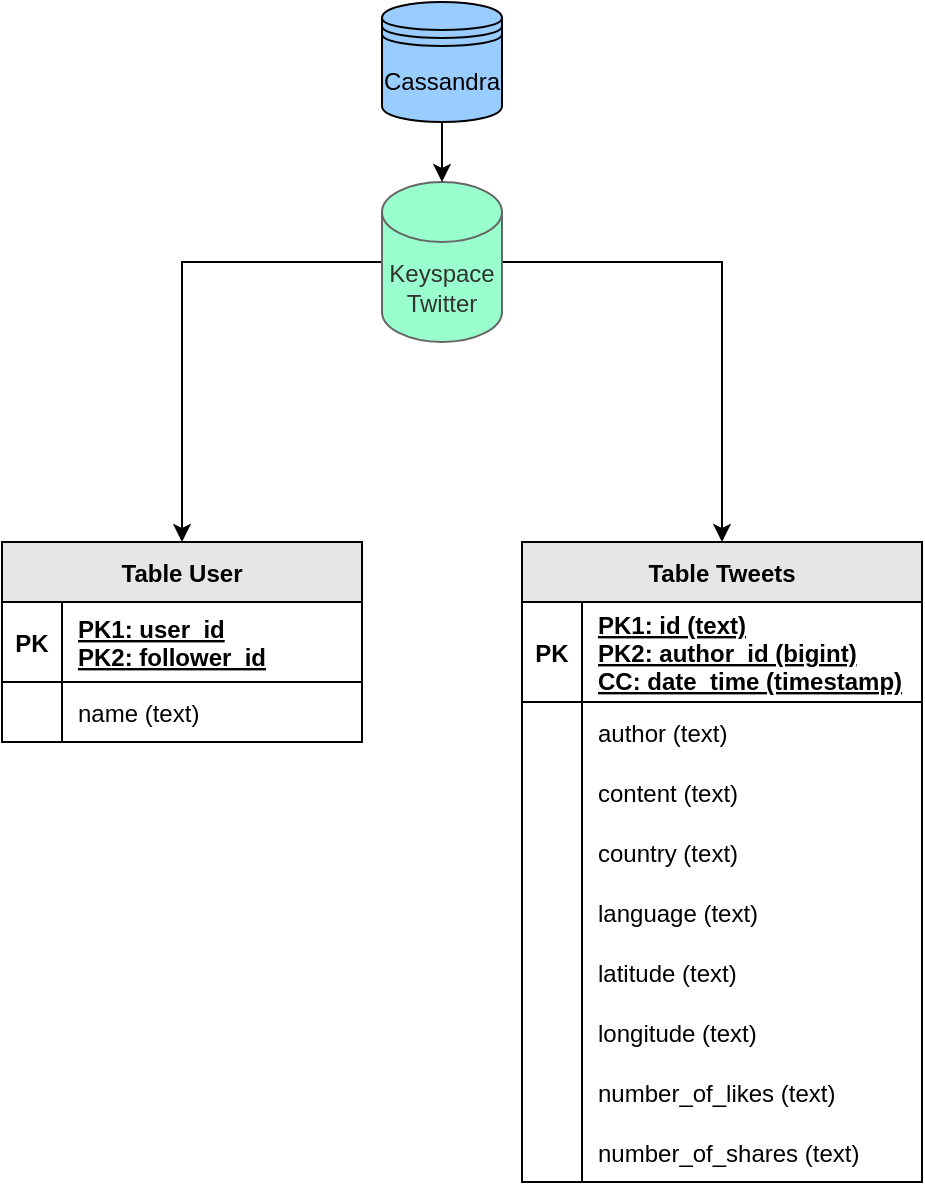 <mxfile>
    <diagram id="uG7ZeOkbDZNB9EsdIDeJ" name="Page-1">
        <mxGraphModel dx="1491" dy="976" grid="1" gridSize="10" guides="1" tooltips="1" connect="1" arrows="1" fold="1" page="1" pageScale="1" pageWidth="827" pageHeight="1169" math="0" shadow="0">
            <root>
                <mxCell id="0"/>
                <mxCell id="1" parent="0"/>
                <mxCell id="abGuBMjlv66z2_i_Jx2E-28" style="edgeStyle=orthogonalEdgeStyle;rounded=0;orthogonalLoop=1;jettySize=auto;html=1;exitX=0;exitY=0.5;exitDx=0;exitDy=0;exitPerimeter=0;" parent="1" source="abGuBMjlv66z2_i_Jx2E-1" target="abGuBMjlv66z2_i_Jx2E-2" edge="1">
                    <mxGeometry relative="1" as="geometry"/>
                </mxCell>
                <mxCell id="abGuBMjlv66z2_i_Jx2E-29" style="edgeStyle=orthogonalEdgeStyle;rounded=0;orthogonalLoop=1;jettySize=auto;html=1;exitX=1;exitY=0.5;exitDx=0;exitDy=0;exitPerimeter=0;entryX=0.5;entryY=0;entryDx=0;entryDy=0;" parent="1" source="abGuBMjlv66z2_i_Jx2E-1" target="abGuBMjlv66z2_i_Jx2E-15" edge="1">
                    <mxGeometry relative="1" as="geometry"/>
                </mxCell>
                <mxCell id="abGuBMjlv66z2_i_Jx2E-1" value="Keyspace&lt;br&gt;Twitter" style="shape=cylinder3;whiteSpace=wrap;html=1;boundedLbl=1;backgroundOutline=1;size=15;fillColor=#99FFCC;fontColor=#333333;strokeColor=#666666;" parent="1" vertex="1">
                    <mxGeometry x="370" y="100" width="60" height="80" as="geometry"/>
                </mxCell>
                <mxCell id="abGuBMjlv66z2_i_Jx2E-2" value="Table User" style="shape=table;startSize=30;container=1;collapsible=1;childLayout=tableLayout;fixedRows=1;rowLines=0;fontStyle=1;align=center;resizeLast=1;fillColor=#E6E6E6;" parent="1" vertex="1">
                    <mxGeometry x="180" y="280" width="180" height="100" as="geometry"/>
                </mxCell>
                <mxCell id="abGuBMjlv66z2_i_Jx2E-3" value="" style="shape=tableRow;horizontal=0;startSize=0;swimlaneHead=0;swimlaneBody=0;fillColor=none;collapsible=0;dropTarget=0;points=[[0,0.5],[1,0.5]];portConstraint=eastwest;top=0;left=0;right=0;bottom=1;" parent="abGuBMjlv66z2_i_Jx2E-2" vertex="1">
                    <mxGeometry y="30" width="180" height="40" as="geometry"/>
                </mxCell>
                <mxCell id="abGuBMjlv66z2_i_Jx2E-4" value="PK" style="shape=partialRectangle;connectable=0;fillColor=none;top=0;left=0;bottom=0;right=0;fontStyle=1;overflow=hidden;" parent="abGuBMjlv66z2_i_Jx2E-3" vertex="1">
                    <mxGeometry width="30" height="40" as="geometry">
                        <mxRectangle width="30" height="40" as="alternateBounds"/>
                    </mxGeometry>
                </mxCell>
                <mxCell id="abGuBMjlv66z2_i_Jx2E-5" value="PK1: user_id&#10;PK2: follower_id" style="shape=partialRectangle;connectable=0;fillColor=none;top=0;left=0;bottom=0;right=0;align=left;spacingLeft=6;fontStyle=5;overflow=hidden;" parent="abGuBMjlv66z2_i_Jx2E-3" vertex="1">
                    <mxGeometry x="30" width="150" height="40" as="geometry">
                        <mxRectangle width="150" height="40" as="alternateBounds"/>
                    </mxGeometry>
                </mxCell>
                <mxCell id="abGuBMjlv66z2_i_Jx2E-6" value="" style="shape=tableRow;horizontal=0;startSize=0;swimlaneHead=0;swimlaneBody=0;fillColor=none;collapsible=0;dropTarget=0;points=[[0,0.5],[1,0.5]];portConstraint=eastwest;top=0;left=0;right=0;bottom=0;" parent="abGuBMjlv66z2_i_Jx2E-2" vertex="1">
                    <mxGeometry y="70" width="180" height="30" as="geometry"/>
                </mxCell>
                <mxCell id="abGuBMjlv66z2_i_Jx2E-7" value="" style="shape=partialRectangle;connectable=0;fillColor=none;top=0;left=0;bottom=0;right=0;editable=1;overflow=hidden;" parent="abGuBMjlv66z2_i_Jx2E-6" vertex="1">
                    <mxGeometry width="30" height="30" as="geometry">
                        <mxRectangle width="30" height="30" as="alternateBounds"/>
                    </mxGeometry>
                </mxCell>
                <mxCell id="abGuBMjlv66z2_i_Jx2E-8" value="name (text)" style="shape=partialRectangle;connectable=0;fillColor=none;top=0;left=0;bottom=0;right=0;align=left;spacingLeft=6;overflow=hidden;" parent="abGuBMjlv66z2_i_Jx2E-6" vertex="1">
                    <mxGeometry x="30" width="150" height="30" as="geometry">
                        <mxRectangle width="150" height="30" as="alternateBounds"/>
                    </mxGeometry>
                </mxCell>
                <mxCell id="abGuBMjlv66z2_i_Jx2E-15" value="Table Tweets" style="shape=table;startSize=30;container=1;collapsible=1;childLayout=tableLayout;fixedRows=1;rowLines=0;fontStyle=1;align=center;resizeLast=1;fillColor=#E6E6E6;arcSize=15;resizeHeight=1;autosize=1;rounded=0;" parent="1" vertex="1">
                    <mxGeometry x="440" y="280" width="200" height="320" as="geometry"/>
                </mxCell>
                <mxCell id="abGuBMjlv66z2_i_Jx2E-16" value="" style="shape=tableRow;horizontal=0;startSize=0;swimlaneHead=0;swimlaneBody=0;fillColor=none;collapsible=0;dropTarget=0;points=[[0,0.5],[1,0.5]];portConstraint=eastwest;top=0;left=0;right=0;bottom=1;" parent="abGuBMjlv66z2_i_Jx2E-15" vertex="1">
                    <mxGeometry y="30" width="200" height="50" as="geometry"/>
                </mxCell>
                <mxCell id="abGuBMjlv66z2_i_Jx2E-17" value="PK" style="shape=partialRectangle;connectable=0;fillColor=none;top=0;left=0;bottom=0;right=0;fontStyle=1;overflow=hidden;" parent="abGuBMjlv66z2_i_Jx2E-16" vertex="1">
                    <mxGeometry width="30" height="50" as="geometry">
                        <mxRectangle width="30" height="50" as="alternateBounds"/>
                    </mxGeometry>
                </mxCell>
                <mxCell id="abGuBMjlv66z2_i_Jx2E-18" value="PK1: id (text)&#10;PK2: author_id (bigint)&#10;CC: date_time (timestamp)" style="shape=partialRectangle;connectable=0;fillColor=none;top=0;left=0;bottom=0;right=0;align=left;spacingLeft=6;fontStyle=5;overflow=hidden;" parent="abGuBMjlv66z2_i_Jx2E-16" vertex="1">
                    <mxGeometry x="30" width="170" height="50" as="geometry">
                        <mxRectangle width="170" height="50" as="alternateBounds"/>
                    </mxGeometry>
                </mxCell>
                <mxCell id="abGuBMjlv66z2_i_Jx2E-19" value="" style="shape=tableRow;horizontal=0;startSize=0;swimlaneHead=0;swimlaneBody=0;fillColor=none;collapsible=0;dropTarget=0;points=[[0,0.5],[1,0.5]];portConstraint=eastwest;top=0;left=0;right=0;bottom=0;" parent="abGuBMjlv66z2_i_Jx2E-15" vertex="1">
                    <mxGeometry y="80" width="200" height="30" as="geometry"/>
                </mxCell>
                <mxCell id="abGuBMjlv66z2_i_Jx2E-20" value="" style="shape=partialRectangle;connectable=0;fillColor=none;top=0;left=0;bottom=0;right=0;editable=1;overflow=hidden;" parent="abGuBMjlv66z2_i_Jx2E-19" vertex="1">
                    <mxGeometry width="30" height="30" as="geometry">
                        <mxRectangle width="30" height="30" as="alternateBounds"/>
                    </mxGeometry>
                </mxCell>
                <mxCell id="abGuBMjlv66z2_i_Jx2E-21" value="author (text)" style="shape=partialRectangle;connectable=0;fillColor=none;top=0;left=0;bottom=0;right=0;align=left;spacingLeft=6;overflow=hidden;" parent="abGuBMjlv66z2_i_Jx2E-19" vertex="1">
                    <mxGeometry x="30" width="170" height="30" as="geometry">
                        <mxRectangle width="170" height="30" as="alternateBounds"/>
                    </mxGeometry>
                </mxCell>
                <mxCell id="abGuBMjlv66z2_i_Jx2E-22" value="" style="shape=tableRow;horizontal=0;startSize=0;swimlaneHead=0;swimlaneBody=0;fillColor=none;collapsible=0;dropTarget=0;points=[[0,0.5],[1,0.5]];portConstraint=eastwest;top=0;left=0;right=0;bottom=0;" parent="abGuBMjlv66z2_i_Jx2E-15" vertex="1">
                    <mxGeometry y="110" width="200" height="30" as="geometry"/>
                </mxCell>
                <mxCell id="abGuBMjlv66z2_i_Jx2E-23" value="" style="shape=partialRectangle;connectable=0;fillColor=none;top=0;left=0;bottom=0;right=0;editable=1;overflow=hidden;" parent="abGuBMjlv66z2_i_Jx2E-22" vertex="1">
                    <mxGeometry width="30" height="30" as="geometry">
                        <mxRectangle width="30" height="30" as="alternateBounds"/>
                    </mxGeometry>
                </mxCell>
                <mxCell id="abGuBMjlv66z2_i_Jx2E-24" value="content (text)" style="shape=partialRectangle;connectable=0;fillColor=none;top=0;left=0;bottom=0;right=0;align=left;spacingLeft=6;overflow=hidden;" parent="abGuBMjlv66z2_i_Jx2E-22" vertex="1">
                    <mxGeometry x="30" width="170" height="30" as="geometry">
                        <mxRectangle width="170" height="30" as="alternateBounds"/>
                    </mxGeometry>
                </mxCell>
                <mxCell id="abGuBMjlv66z2_i_Jx2E-25" value="" style="shape=tableRow;horizontal=0;startSize=0;swimlaneHead=0;swimlaneBody=0;fillColor=none;collapsible=0;dropTarget=0;points=[[0,0.5],[1,0.5]];portConstraint=eastwest;top=0;left=0;right=0;bottom=0;" parent="abGuBMjlv66z2_i_Jx2E-15" vertex="1">
                    <mxGeometry y="140" width="200" height="30" as="geometry"/>
                </mxCell>
                <mxCell id="abGuBMjlv66z2_i_Jx2E-26" value="" style="shape=partialRectangle;connectable=0;fillColor=none;top=0;left=0;bottom=0;right=0;editable=1;overflow=hidden;" parent="abGuBMjlv66z2_i_Jx2E-25" vertex="1">
                    <mxGeometry width="30" height="30" as="geometry">
                        <mxRectangle width="30" height="30" as="alternateBounds"/>
                    </mxGeometry>
                </mxCell>
                <mxCell id="abGuBMjlv66z2_i_Jx2E-27" value="country (text)" style="shape=partialRectangle;connectable=0;fillColor=none;top=0;left=0;bottom=0;right=0;align=left;spacingLeft=6;overflow=hidden;" parent="abGuBMjlv66z2_i_Jx2E-25" vertex="1">
                    <mxGeometry x="30" width="170" height="30" as="geometry">
                        <mxRectangle width="170" height="30" as="alternateBounds"/>
                    </mxGeometry>
                </mxCell>
                <mxCell id="c8yyJQMXLY9WBPUV-zue-21" value="" style="shape=tableRow;horizontal=0;startSize=0;swimlaneHead=0;swimlaneBody=0;fillColor=none;collapsible=0;dropTarget=0;points=[[0,0.5],[1,0.5]];portConstraint=eastwest;top=0;left=0;right=0;bottom=0;" vertex="1" parent="abGuBMjlv66z2_i_Jx2E-15">
                    <mxGeometry y="170" width="200" height="30" as="geometry"/>
                </mxCell>
                <mxCell id="c8yyJQMXLY9WBPUV-zue-22" value="" style="shape=partialRectangle;connectable=0;fillColor=none;top=0;left=0;bottom=0;right=0;editable=1;overflow=hidden;" vertex="1" parent="c8yyJQMXLY9WBPUV-zue-21">
                    <mxGeometry width="30" height="30" as="geometry">
                        <mxRectangle width="30" height="30" as="alternateBounds"/>
                    </mxGeometry>
                </mxCell>
                <mxCell id="c8yyJQMXLY9WBPUV-zue-23" value="language (text)" style="shape=partialRectangle;connectable=0;fillColor=none;top=0;left=0;bottom=0;right=0;align=left;spacingLeft=6;overflow=hidden;" vertex="1" parent="c8yyJQMXLY9WBPUV-zue-21">
                    <mxGeometry x="30" width="170" height="30" as="geometry">
                        <mxRectangle width="170" height="30" as="alternateBounds"/>
                    </mxGeometry>
                </mxCell>
                <mxCell id="c8yyJQMXLY9WBPUV-zue-24" value="" style="shape=tableRow;horizontal=0;startSize=0;swimlaneHead=0;swimlaneBody=0;fillColor=none;collapsible=0;dropTarget=0;points=[[0,0.5],[1,0.5]];portConstraint=eastwest;top=0;left=0;right=0;bottom=0;" vertex="1" parent="abGuBMjlv66z2_i_Jx2E-15">
                    <mxGeometry y="200" width="200" height="30" as="geometry"/>
                </mxCell>
                <mxCell id="c8yyJQMXLY9WBPUV-zue-25" value="" style="shape=partialRectangle;connectable=0;fillColor=none;top=0;left=0;bottom=0;right=0;editable=1;overflow=hidden;" vertex="1" parent="c8yyJQMXLY9WBPUV-zue-24">
                    <mxGeometry width="30" height="30" as="geometry">
                        <mxRectangle width="30" height="30" as="alternateBounds"/>
                    </mxGeometry>
                </mxCell>
                <mxCell id="c8yyJQMXLY9WBPUV-zue-26" value="latitude (text)" style="shape=partialRectangle;connectable=0;fillColor=none;top=0;left=0;bottom=0;right=0;align=left;spacingLeft=6;overflow=hidden;" vertex="1" parent="c8yyJQMXLY9WBPUV-zue-24">
                    <mxGeometry x="30" width="170" height="30" as="geometry">
                        <mxRectangle width="170" height="30" as="alternateBounds"/>
                    </mxGeometry>
                </mxCell>
                <mxCell id="c8yyJQMXLY9WBPUV-zue-27" value="" style="shape=tableRow;horizontal=0;startSize=0;swimlaneHead=0;swimlaneBody=0;fillColor=none;collapsible=0;dropTarget=0;points=[[0,0.5],[1,0.5]];portConstraint=eastwest;top=0;left=0;right=0;bottom=0;resizeHeight=1;" vertex="1" parent="abGuBMjlv66z2_i_Jx2E-15">
                    <mxGeometry y="230" width="200" height="30" as="geometry"/>
                </mxCell>
                <mxCell id="c8yyJQMXLY9WBPUV-zue-28" value="" style="shape=partialRectangle;connectable=0;fillColor=none;top=0;left=0;bottom=0;right=0;editable=1;overflow=hidden;" vertex="1" parent="c8yyJQMXLY9WBPUV-zue-27">
                    <mxGeometry width="30" height="30" as="geometry">
                        <mxRectangle width="30" height="30" as="alternateBounds"/>
                    </mxGeometry>
                </mxCell>
                <mxCell id="c8yyJQMXLY9WBPUV-zue-29" value="longitude (text)" style="shape=partialRectangle;connectable=0;fillColor=none;top=0;left=0;bottom=0;right=0;align=left;spacingLeft=6;overflow=hidden;" vertex="1" parent="c8yyJQMXLY9WBPUV-zue-27">
                    <mxGeometry x="30" width="170" height="30" as="geometry">
                        <mxRectangle width="170" height="30" as="alternateBounds"/>
                    </mxGeometry>
                </mxCell>
                <mxCell id="c8yyJQMXLY9WBPUV-zue-30" value="" style="shape=tableRow;horizontal=0;startSize=0;swimlaneHead=0;swimlaneBody=0;fillColor=none;collapsible=0;dropTarget=0;points=[[0,0.5],[1,0.5]];portConstraint=eastwest;top=0;left=0;right=0;bottom=0;resizeHeight=1;" vertex="1" parent="abGuBMjlv66z2_i_Jx2E-15">
                    <mxGeometry y="260" width="200" height="30" as="geometry"/>
                </mxCell>
                <mxCell id="c8yyJQMXLY9WBPUV-zue-31" value="" style="shape=partialRectangle;connectable=0;fillColor=none;top=0;left=0;bottom=0;right=0;editable=1;overflow=hidden;" vertex="1" parent="c8yyJQMXLY9WBPUV-zue-30">
                    <mxGeometry width="30" height="30" as="geometry">
                        <mxRectangle width="30" height="30" as="alternateBounds"/>
                    </mxGeometry>
                </mxCell>
                <mxCell id="c8yyJQMXLY9WBPUV-zue-32" value="number_of_likes (text)" style="shape=partialRectangle;connectable=0;fillColor=none;top=0;left=0;bottom=0;right=0;align=left;spacingLeft=6;overflow=hidden;" vertex="1" parent="c8yyJQMXLY9WBPUV-zue-30">
                    <mxGeometry x="30" width="170" height="30" as="geometry">
                        <mxRectangle width="170" height="30" as="alternateBounds"/>
                    </mxGeometry>
                </mxCell>
                <mxCell id="c8yyJQMXLY9WBPUV-zue-33" value="" style="shape=tableRow;horizontal=0;startSize=0;swimlaneHead=0;swimlaneBody=0;fillColor=none;collapsible=0;dropTarget=0;points=[[0,0.5],[1,0.5]];portConstraint=eastwest;top=0;left=0;right=0;bottom=0;resizeHeight=1;" vertex="1" parent="abGuBMjlv66z2_i_Jx2E-15">
                    <mxGeometry y="290" width="200" height="30" as="geometry"/>
                </mxCell>
                <mxCell id="c8yyJQMXLY9WBPUV-zue-34" value="" style="shape=partialRectangle;connectable=0;fillColor=none;top=0;left=0;bottom=0;right=0;editable=1;overflow=hidden;" vertex="1" parent="c8yyJQMXLY9WBPUV-zue-33">
                    <mxGeometry width="30" height="30" as="geometry">
                        <mxRectangle width="30" height="30" as="alternateBounds"/>
                    </mxGeometry>
                </mxCell>
                <mxCell id="c8yyJQMXLY9WBPUV-zue-35" value="number_of_shares (text)" style="shape=partialRectangle;connectable=0;fillColor=none;top=0;left=0;bottom=0;right=0;align=left;spacingLeft=6;overflow=hidden;" vertex="1" parent="c8yyJQMXLY9WBPUV-zue-33">
                    <mxGeometry x="30" width="170" height="30" as="geometry">
                        <mxRectangle width="170" height="30" as="alternateBounds"/>
                    </mxGeometry>
                </mxCell>
                <mxCell id="3" value="" style="edgeStyle=none;html=1;" edge="1" parent="1" source="2" target="abGuBMjlv66z2_i_Jx2E-1">
                    <mxGeometry relative="1" as="geometry"/>
                </mxCell>
                <mxCell id="2" value="Cassandra" style="shape=datastore;whiteSpace=wrap;html=1;fillColor=#99CCFF;" vertex="1" parent="1">
                    <mxGeometry x="370" y="10" width="60" height="60" as="geometry"/>
                </mxCell>
                <mxCell id="c8yyJQMXLY9WBPUV-zue-3" value="" style="shape=partialRectangle;connectable=0;fillColor=none;top=0;left=0;bottom=0;right=0;editable=1;overflow=hidden;" vertex="1" parent="1">
                    <mxGeometry x="510" y="470" width="30" height="30" as="geometry">
                        <mxRectangle width="30" height="30" as="alternateBounds"/>
                    </mxGeometry>
                </mxCell>
            </root>
        </mxGraphModel>
    </diagram>
    <diagram id="cl0KEsPGgxQ1aOPtOI2R" name="Page-2">
        <mxGraphModel dx="432" dy="422" grid="1" gridSize="10" guides="1" tooltips="1" connect="1" arrows="1" fold="1" page="1" pageScale="1" pageWidth="827" pageHeight="1169" math="0" shadow="0">
            <root>
                <mxCell id="yLRtqa9gVCtvteHUAbe7-0"/>
                <mxCell id="yLRtqa9gVCtvteHUAbe7-1" parent="yLRtqa9gVCtvteHUAbe7-0"/>
                <mxCell id="yLRtqa9gVCtvteHUAbe7-15" value="Table" style="shape=table;startSize=30;container=1;collapsible=1;childLayout=tableLayout;fixedRows=1;rowLines=0;fontStyle=1;align=center;resizeLast=1;fillColor=#E6E6E6;" vertex="1" parent="yLRtqa9gVCtvteHUAbe7-1">
                    <mxGeometry x="140" y="140" width="180" height="160" as="geometry"/>
                </mxCell>
                <mxCell id="yLRtqa9gVCtvteHUAbe7-16" value="" style="shape=partialRectangle;collapsible=0;dropTarget=0;pointerEvents=0;fillColor=none;top=0;left=0;bottom=0;right=0;points=[[0,0.5],[1,0.5]];portConstraint=eastwest;" vertex="1" parent="yLRtqa9gVCtvteHUAbe7-15">
                    <mxGeometry y="30" width="180" height="30" as="geometry"/>
                </mxCell>
                <mxCell id="yLRtqa9gVCtvteHUAbe7-17" value="PK,FK1" style="shape=partialRectangle;connectable=0;fillColor=none;top=0;left=0;bottom=0;right=0;fontStyle=1;overflow=hidden;" vertex="1" parent="yLRtqa9gVCtvteHUAbe7-16">
                    <mxGeometry width="60" height="30" as="geometry">
                        <mxRectangle width="60" height="30" as="alternateBounds"/>
                    </mxGeometry>
                </mxCell>
                <mxCell id="yLRtqa9gVCtvteHUAbe7-18" value="Row 1" style="shape=partialRectangle;connectable=0;fillColor=none;top=0;left=0;bottom=0;right=0;align=left;spacingLeft=6;fontStyle=5;overflow=hidden;" vertex="1" parent="yLRtqa9gVCtvteHUAbe7-16">
                    <mxGeometry x="60" width="120" height="30" as="geometry">
                        <mxRectangle width="120" height="30" as="alternateBounds"/>
                    </mxGeometry>
                </mxCell>
                <mxCell id="yLRtqa9gVCtvteHUAbe7-19" value="" style="shape=partialRectangle;collapsible=0;dropTarget=0;pointerEvents=0;fillColor=none;top=0;left=0;bottom=1;right=0;points=[[0,0.5],[1,0.5]];portConstraint=eastwest;" vertex="1" parent="yLRtqa9gVCtvteHUAbe7-15">
                    <mxGeometry y="60" width="180" height="30" as="geometry"/>
                </mxCell>
                <mxCell id="yLRtqa9gVCtvteHUAbe7-20" value="PK,FK2" style="shape=partialRectangle;connectable=0;fillColor=none;top=0;left=0;bottom=0;right=0;fontStyle=1;overflow=hidden;" vertex="1" parent="yLRtqa9gVCtvteHUAbe7-19">
                    <mxGeometry width="60" height="30" as="geometry">
                        <mxRectangle width="60" height="30" as="alternateBounds"/>
                    </mxGeometry>
                </mxCell>
                <mxCell id="yLRtqa9gVCtvteHUAbe7-21" value="Row 2" style="shape=partialRectangle;connectable=0;fillColor=none;top=0;left=0;bottom=0;right=0;align=left;spacingLeft=6;fontStyle=5;overflow=hidden;" vertex="1" parent="yLRtqa9gVCtvteHUAbe7-19">
                    <mxGeometry x="60" width="120" height="30" as="geometry">
                        <mxRectangle width="120" height="30" as="alternateBounds"/>
                    </mxGeometry>
                </mxCell>
                <mxCell id="yLRtqa9gVCtvteHUAbe7-22" value="" style="shape=partialRectangle;collapsible=0;dropTarget=0;pointerEvents=0;fillColor=none;top=0;left=0;bottom=0;right=0;points=[[0,0.5],[1,0.5]];portConstraint=eastwest;" vertex="1" parent="yLRtqa9gVCtvteHUAbe7-15">
                    <mxGeometry y="90" width="180" height="30" as="geometry"/>
                </mxCell>
                <mxCell id="yLRtqa9gVCtvteHUAbe7-23" value="" style="shape=partialRectangle;connectable=0;fillColor=none;top=0;left=0;bottom=0;right=0;editable=1;overflow=hidden;" vertex="1" parent="yLRtqa9gVCtvteHUAbe7-22">
                    <mxGeometry width="60" height="30" as="geometry">
                        <mxRectangle width="60" height="30" as="alternateBounds"/>
                    </mxGeometry>
                </mxCell>
                <mxCell id="yLRtqa9gVCtvteHUAbe7-24" value="Row 3" style="shape=partialRectangle;connectable=0;fillColor=none;top=0;left=0;bottom=0;right=0;align=left;spacingLeft=6;overflow=hidden;" vertex="1" parent="yLRtqa9gVCtvteHUAbe7-22">
                    <mxGeometry x="60" width="120" height="30" as="geometry">
                        <mxRectangle width="120" height="30" as="alternateBounds"/>
                    </mxGeometry>
                </mxCell>
                <mxCell id="yLRtqa9gVCtvteHUAbe7-25" value="" style="shape=partialRectangle;collapsible=0;dropTarget=0;pointerEvents=0;fillColor=none;top=0;left=0;bottom=0;right=0;points=[[0,0.5],[1,0.5]];portConstraint=eastwest;" vertex="1" parent="yLRtqa9gVCtvteHUAbe7-15">
                    <mxGeometry y="120" width="180" height="30" as="geometry"/>
                </mxCell>
                <mxCell id="yLRtqa9gVCtvteHUAbe7-26" value="" style="shape=partialRectangle;connectable=0;fillColor=none;top=0;left=0;bottom=0;right=0;editable=1;overflow=hidden;" vertex="1" parent="yLRtqa9gVCtvteHUAbe7-25">
                    <mxGeometry width="60" height="30" as="geometry">
                        <mxRectangle width="60" height="30" as="alternateBounds"/>
                    </mxGeometry>
                </mxCell>
                <mxCell id="yLRtqa9gVCtvteHUAbe7-27" value="Row 4" style="shape=partialRectangle;connectable=0;fillColor=none;top=0;left=0;bottom=0;right=0;align=left;spacingLeft=6;overflow=hidden;" vertex="1" parent="yLRtqa9gVCtvteHUAbe7-25">
                    <mxGeometry x="60" width="120" height="30" as="geometry">
                        <mxRectangle width="120" height="30" as="alternateBounds"/>
                    </mxGeometry>
                </mxCell>
            </root>
        </mxGraphModel>
    </diagram>
</mxfile>